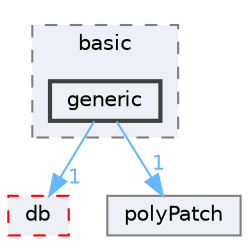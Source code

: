 digraph "src/OpenFOAM/meshes/polyMesh/polyPatches/basic/generic"
{
 // LATEX_PDF_SIZE
  bgcolor="transparent";
  edge [fontname=Helvetica,fontsize=10,labelfontname=Helvetica,labelfontsize=10];
  node [fontname=Helvetica,fontsize=10,shape=box,height=0.2,width=0.4];
  compound=true
  subgraph clusterdir_c9c78bb8b3facc20391427dbd62674be {
    graph [ bgcolor="#edf0f7", pencolor="grey50", label="basic", fontname=Helvetica,fontsize=10 style="filled,dashed", URL="dir_c9c78bb8b3facc20391427dbd62674be.html",tooltip=""]
  dir_6e7c8bdc4873a58c275f36eca8514fc2 [label="generic", fillcolor="#edf0f7", color="grey25", style="filled,bold", URL="dir_6e7c8bdc4873a58c275f36eca8514fc2.html",tooltip=""];
  }
  dir_63c634f7a7cfd679ac26c67fb30fc32f [label="db", fillcolor="#edf0f7", color="red", style="filled,dashed", URL="dir_63c634f7a7cfd679ac26c67fb30fc32f.html",tooltip=""];
  dir_e00799da7fb4d299a4bc01389c26736d [label="polyPatch", fillcolor="#edf0f7", color="grey50", style="filled", URL="dir_e00799da7fb4d299a4bc01389c26736d.html",tooltip=""];
  dir_6e7c8bdc4873a58c275f36eca8514fc2->dir_63c634f7a7cfd679ac26c67fb30fc32f [headlabel="1", labeldistance=1.5 headhref="dir_001611_000817.html" href="dir_001611_000817.html" color="steelblue1" fontcolor="steelblue1"];
  dir_6e7c8bdc4873a58c275f36eca8514fc2->dir_e00799da7fb4d299a4bc01389c26736d [headlabel="1", labeldistance=1.5 headhref="dir_001611_002994.html" href="dir_001611_002994.html" color="steelblue1" fontcolor="steelblue1"];
}
